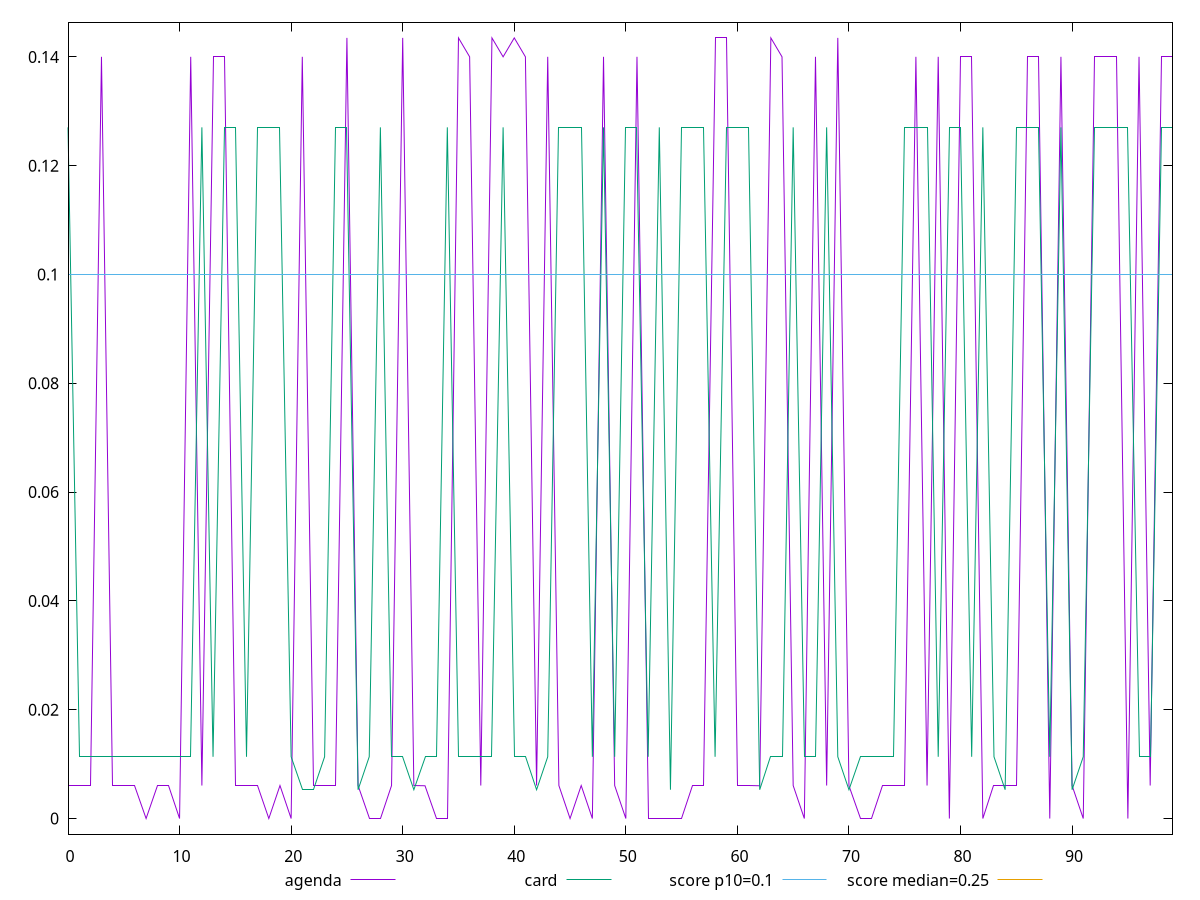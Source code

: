 reset

$agenda <<EOF
0 0.006063152419196235
1 0.006063152419196235
2 0.006063152419196235
3 0.1400182305441962
4 0.006063152419196235
5 0.006063152419196235
6 0.006063152419196235
7 0
8 0.006063152419196235
9 0.006063152419196235
10 0
11 0.1400182305441962
12 0.006063152419196235
13 0.1400182305441962
14 0.1400182305441962
15 0.006063152419196235
16 0.006063152419196235
17 0.006063152419196235
18 0
19 0.006063152419196235
20 0
21 0.1400182305441962
22 0.006063152419196235
23 0.006063152419196235
24 0.006063152419196235
25 0.1434961832894219
26 0.006063152419196235
27 0
28 0
29 0.006063152419196235
30 0.1434961832894219
31 0.006063152419196235
32 0.0060209786097208656
33 0
34 0
35 0.1434961832894219
36 0.1400182305441962
37 0.006063152419196235
38 0.1434961832894219
39 0.1400182305441962
40 0.1434961832894219
41 0.1400182305441962
42 0.006063152419196235
43 0.1400182305441962
44 0.006063152419196235
45 0
46 0.006063152419196235
47 0
48 0.1400182305441962
49 0.006063152419196235
50 0
51 0.1400182305441962
52 0
53 0
54 0
55 0
56 0.006063152419196235
57 0.006063152419196235
58 0.1434961832894219
59 0.1434961832894219
60 0.006063152419196235
61 0.006063152419196235
62 0.0060209786097208656
63 0.1434961832894219
64 0.1400182305441962
65 0.006063152419196235
66 0
67 0.1400182305441962
68 0.006063152419196235
69 0.1434961832894219
70 0.0060209786097208656
71 0
72 0
73 0.006063152419196235
74 0.006063152419196235
75 0.006063152419196235
76 0.1400182305441962
77 0.006063152419196235
78 0.1400182305441962
79 0
80 0.1400182305441962
81 0.1400182305441962
82 0
83 0.006063152419196235
84 0.006063152419196235
85 0.006063152419196235
86 0.1400182305441962
87 0.1400182305441962
88 0
89 0.1400182305441962
90 0.006063152419196235
91 0
92 0.1400182305441962
93 0.1400182305441962
94 0.1400182305441962
95 0
96 0.1400182305441962
97 0.006063152419196235
98 0.1400182305441962
99 0.1400182305441962
EOF

$card <<EOF
0 0.12706176386939155
1 0.011352840529547797
2 0.011352840529547797
3 0.011352840529547797
4 0.011352840529547797
5 0.011352840529547797
6 0.011352840529547797
7 0.011352840529547797
8 0.011352840529547797
9 0.011352840529547797
10 0.011352840529547797
11 0.011352840529547797
12 0.12706176386939155
13 0.011352840529547797
14 0.12706176386939155
15 0.12706176386939155
16 0.011352840529547797
17 0.12706176386939155
18 0.12706176386939155
19 0.12706176386939155
20 0.011352840529547797
21 0.005289688110351562
22 0.005289688110351562
23 0.011352840529547797
24 0.12706176386939155
25 0.12706176386939155
26 0.005289688110351562
27 0.011352840529547797
28 0.12706176386939155
29 0.011352840529547797
30 0.011352840529547797
31 0.005289688110351562
32 0.011352840529547797
33 0.011352840529547797
34 0.12706176386939155
35 0.011352840529547797
36 0.011352840529547797
37 0.011352840529547797
38 0.011352840529547797
39 0.12706176386939155
40 0.011352840529547797
41 0.011352840529547797
42 0.005289688110351562
43 0.011352840529547797
44 0.12706176386939155
45 0.12706176386939155
46 0.12706176386939155
47 0.011352840529547797
48 0.12706176386939155
49 0.011352840529547797
50 0.12706176386939155
51 0.12706176386939155
52 0.011352840529547797
53 0.12706176386939155
54 0.005289688110351562
55 0.12706176386939155
56 0.12706176386939155
57 0.12706176386939155
58 0.011352840529547797
59 0.12706176386939155
60 0.12706176386939155
61 0.12706176386939155
62 0.005289688110351562
63 0.011352840529547797
64 0.011352840529547797
65 0.12706176386939155
66 0.011352840529547797
67 0.011352840529547797
68 0.12706176386939155
69 0.011352840529547797
70 0.005289688110351562
71 0.011352840529547797
72 0.011352840529547797
73 0.011352840529547797
74 0.011352840529547797
75 0.12706176386939155
76 0.12706176386939155
77 0.12706176386939155
78 0.011352840529547797
79 0.12706176386939155
80 0.12706176386939155
81 0.011352840529547797
82 0.12706176386939155
83 0.011352840529547797
84 0.005289688110351562
85 0.12706176386939155
86 0.12706176386939155
87 0.12706176386939155
88 0.011352840529547797
89 0.12706176386939155
90 0.005289688110351562
91 0.011352840529547797
92 0.12706176386939155
93 0.12706176386939155
94 0.12706176386939155
95 0.12706176386939155
96 0.011352840529547797
97 0.011352840529547797
98 0.12706176386939155
99 0.12706176386939155
EOF

set key outside below
set xrange [0:99]
set yrange [-0.002869923665788438:0.14636610695521035]
set trange [-0.002869923665788438:0.14636610695521035]
set terminal svg size 640, 520 enhanced background rgb 'white'
set output "reports/report_00032_2021-02-25T10-28-15.087Z/cumulative-layout-shift/comparison/line/1_vs_2.svg"

plot $agenda title "agenda" with line, \
     $card title "card" with line, \
     0.1 title "score p10=0.1", \
     0.25 title "score median=0.25"

reset
